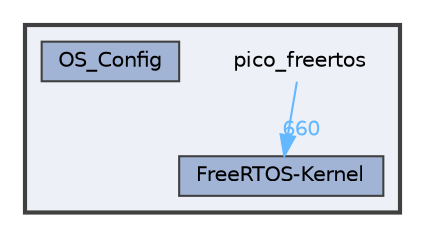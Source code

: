 digraph "D:/Projects/Raspberrypi_pico/pico_freertos_final/freertos_pico2/pico_freertos"
{
 // LATEX_PDF_SIZE
  bgcolor="transparent";
  edge [fontname=Helvetica,fontsize=10,labelfontname=Helvetica,labelfontsize=10];
  node [fontname=Helvetica,fontsize=10,shape=box,height=0.2,width=0.4];
  compound=true
  subgraph clusterdir_4a0bb1d3edd3cd3470ff45ba93d7cb46 {
    graph [ bgcolor="#edf0f7", pencolor="grey25", label="", fontname=Helvetica,fontsize=10 style="filled,bold", URL="dir_4a0bb1d3edd3cd3470ff45ba93d7cb46.html",tooltip=""]
    dir_4a0bb1d3edd3cd3470ff45ba93d7cb46 [shape=plaintext, label="pico_freertos"];
  dir_5270f1867b04849f6c4cddceb76c0650 [label="FreeRTOS-Kernel", fillcolor="#a2b4d6", color="grey25", style="filled", URL="dir_5270f1867b04849f6c4cddceb76c0650.html",tooltip=""];
  dir_f80840497837e1406fadd1cf6186dbc5 [label="OS_Config", fillcolor="#a2b4d6", color="grey25", style="filled", URL="dir_f80840497837e1406fadd1cf6186dbc5.html",tooltip=""];
  }
  dir_4a0bb1d3edd3cd3470ff45ba93d7cb46->dir_5270f1867b04849f6c4cddceb76c0650 [headlabel="660", labeldistance=1.5 headhref="dir_000182_000113.html" href="dir_000182_000113.html" color="steelblue1" fontcolor="steelblue1"];
}
